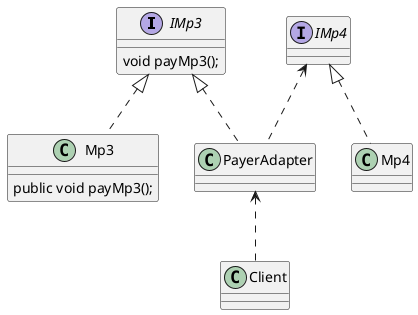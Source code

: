 @startuml
interface IMp3 {
    void payMp3();
}
class Mp3 implements IMp3 {
    public void payMp3();
}
interface IMp4
class Mp4
IMp4 <|.. Mp4
class PayerAdapter
IMp3 <|.. PayerAdapter

IMp4 <.. PayerAdapter

class Client
PayerAdapter <.. Client

@enduml